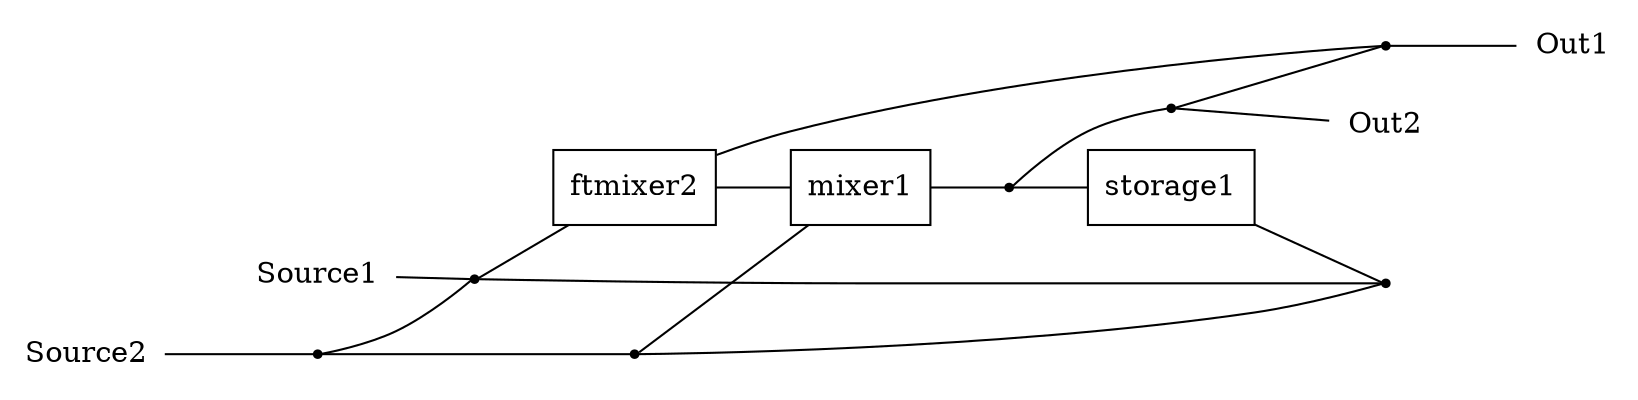graph {
rankdir=LR;
Out1[label=Out1][shape=plaintext];
Source2[label=Source2][shape=plaintext];
Storage1[label=storage1][shape=rectangular];
Mixer1[label=mixer1][shape=rectangular];
Source1[label=Source1][shape=plaintext];
Switch5[label=Switch5][shape=point];
Out2[label=Out2][shape=plaintext];
Mixer2[label=ftmixer2][shape=rectangular];
Switch3[label=Switch3][shape=point];
Switch2[label=Switch2][shape=point];
Switch4[label=Switch4][shape=point];
Switch7[label=Switch7][shape=point];
Switch1[label=Switch1][shape=point];
Switch6[label=Switch6][shape=point];
Switch1 -- Switch2;
Switch5 -- Mixer2;
Switch2 -- Mixer1;
Mixer2 -- Switch7;
Storage1 -- Switch6;
Switch7 -- Out1;
Switch5 -- Switch6;
Source1 -- Switch5;
Switch3 -- Storage1;
Mixer2 -- Mixer1;
Switch1 -- Switch5;
Source2 -- Switch1;
Switch4 -- Switch7;
Mixer1 -- Switch3;
Switch2 -- Switch6;
Switch4 -- Out2;
Switch3 -- Switch4;
}